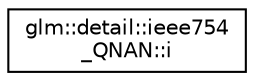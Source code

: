 digraph "Graphical Class Hierarchy"
{
  edge [fontname="Helvetica",fontsize="10",labelfontname="Helvetica",labelfontsize="10"];
  node [fontname="Helvetica",fontsize="10",shape=record];
  rankdir="LR";
  Node1 [label="glm::detail::ieee754\l_QNAN::i",height=0.2,width=0.4,color="black", fillcolor="white", style="filled",URL="$structglm_1_1detail_1_1ieee754___q_n_a_n_1_1i.html"];
}
